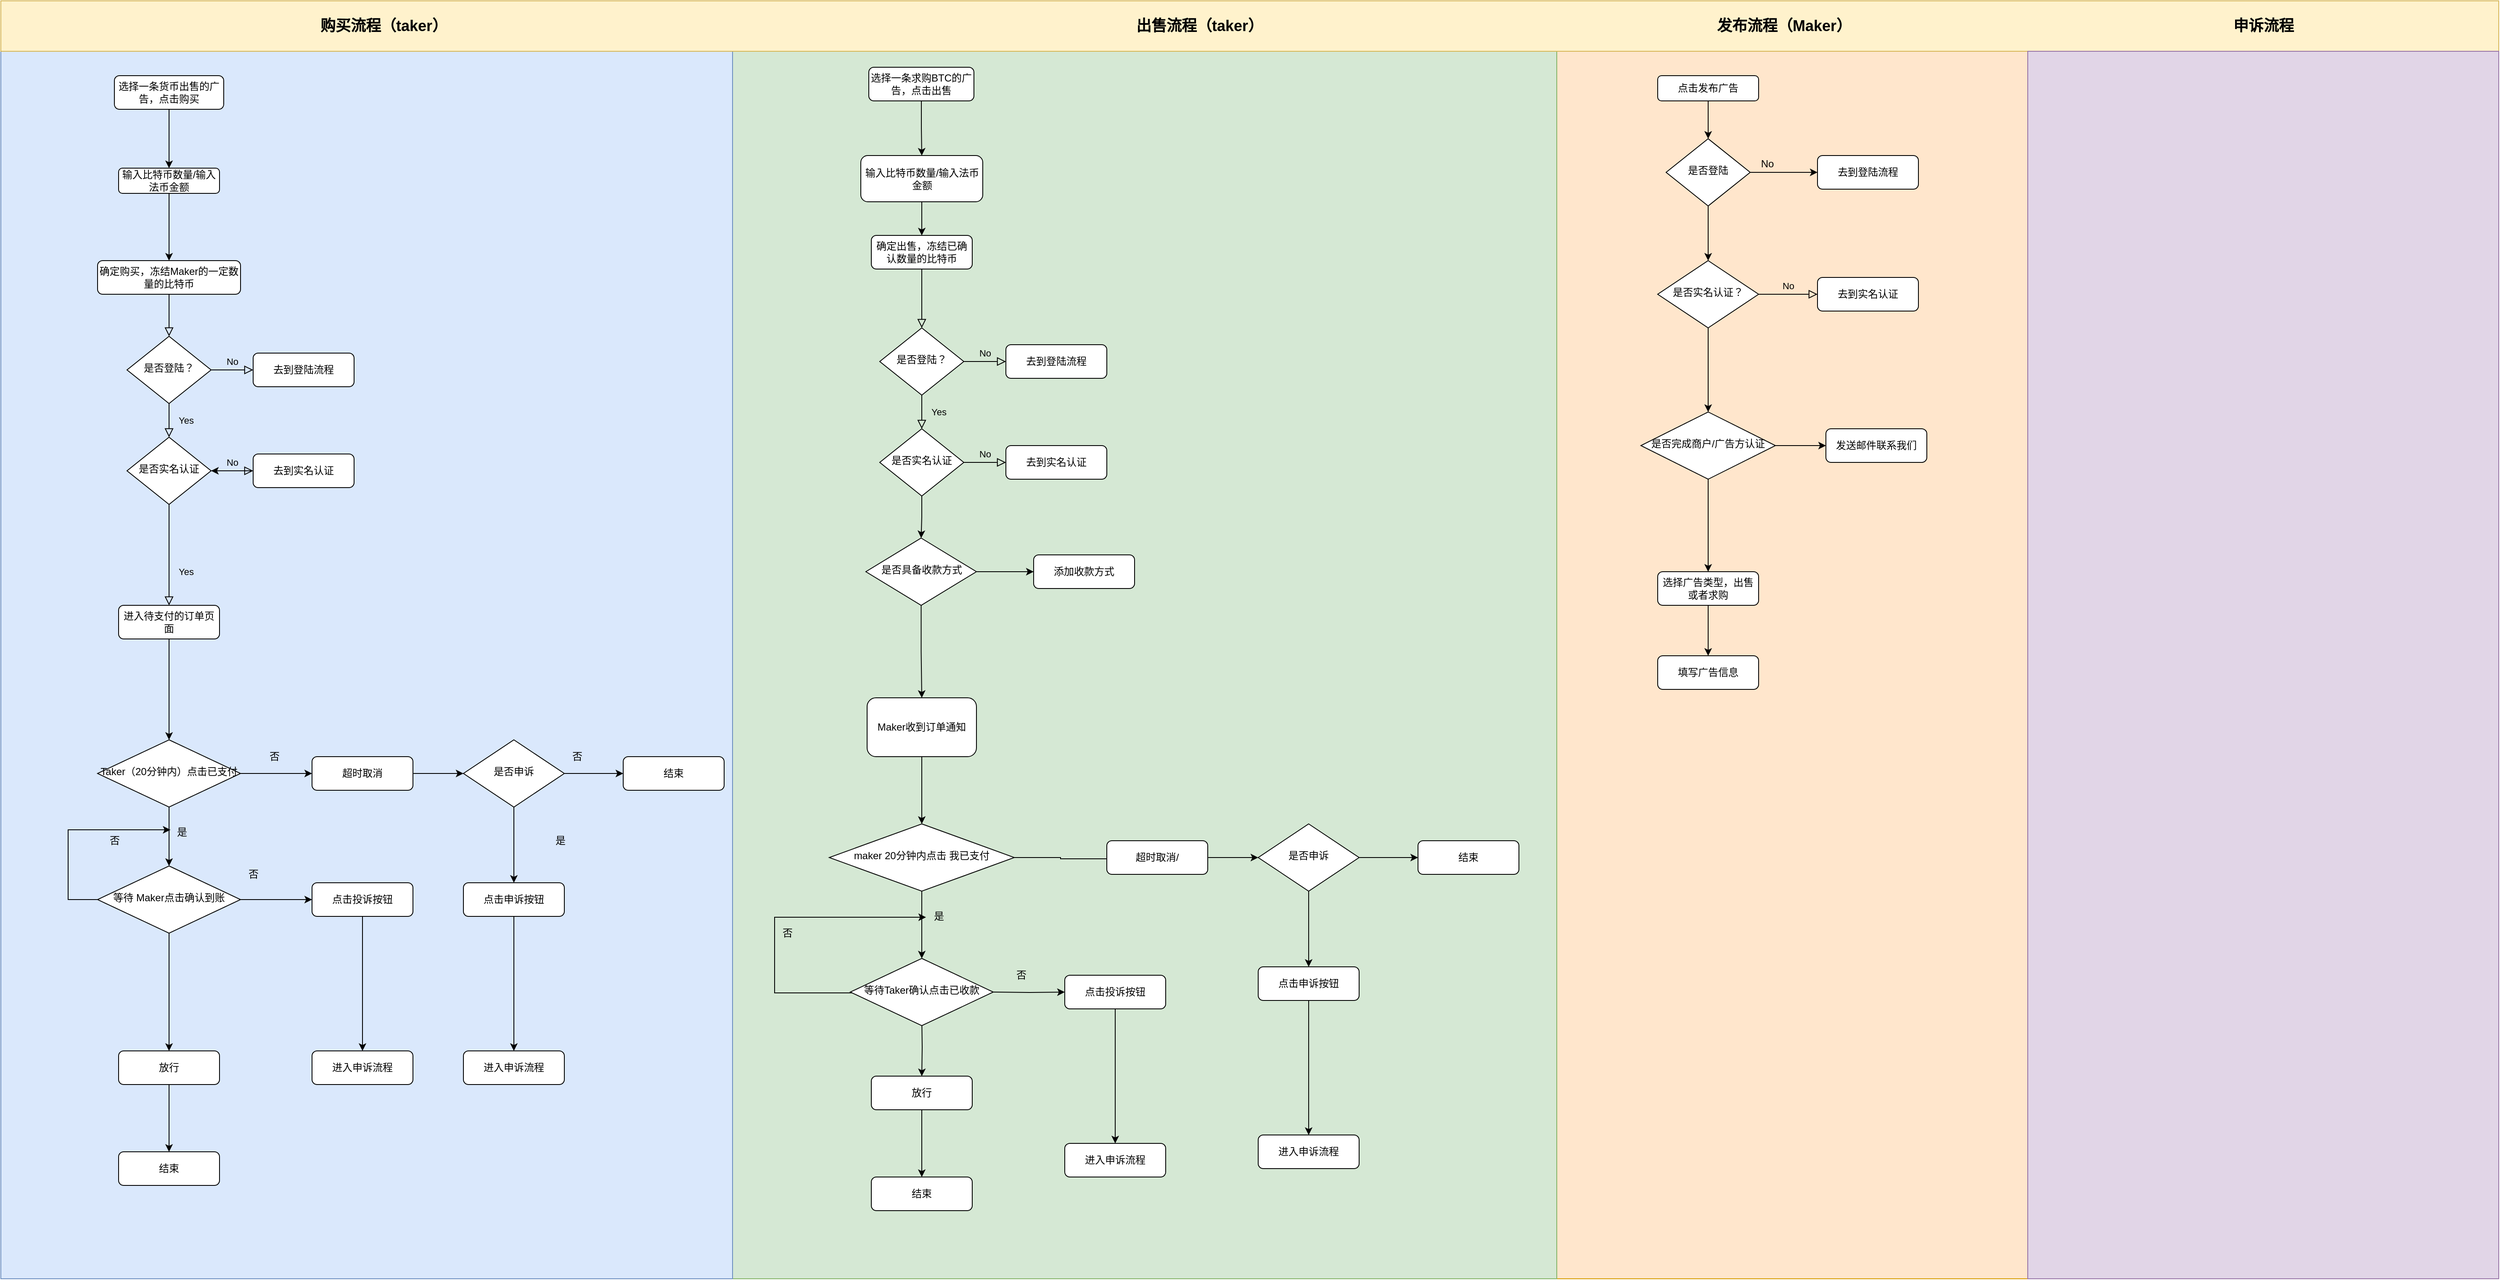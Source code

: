 <mxfile version="12.4.8" type="github">
  <diagram id="C5RBs43oDa-KdzZeNtuy" name="Page-1">
    <mxGraphModel dx="3372" dy="3164" grid="1" gridSize="10" guides="1" tooltips="1" connect="1" arrows="1" fold="1" page="1" pageScale="1" pageWidth="827" pageHeight="1169" math="0" shadow="0">
      <root>
        <mxCell id="WIyWlLk6GJQsqaUBKTNV-0"/>
        <mxCell id="WIyWlLk6GJQsqaUBKTNV-1" parent="WIyWlLk6GJQsqaUBKTNV-0"/>
        <mxCell id="iv_NrNUD1aENC1ghdY2B-145" value="" style="rounded=0;whiteSpace=wrap;html=1;fillColor=#ffe6cc;fontSize=18;strokeColor=#d79b00;" vertex="1" parent="WIyWlLk6GJQsqaUBKTNV-1">
          <mxGeometry x="1870" y="-169" width="560" height="1460" as="geometry"/>
        </mxCell>
        <mxCell id="iv_NrNUD1aENC1ghdY2B-144" value="" style="rounded=0;whiteSpace=wrap;html=1;fillColor=#d5e8d4;fontSize=18;strokeColor=#82b366;" vertex="1" parent="WIyWlLk6GJQsqaUBKTNV-1">
          <mxGeometry x="890" y="-169" width="980" height="1460" as="geometry"/>
        </mxCell>
        <mxCell id="iv_NrNUD1aENC1ghdY2B-143" value="" style="rounded=0;whiteSpace=wrap;html=1;fillColor=#dae8fc;fontSize=18;strokeColor=#6c8ebf;" vertex="1" parent="WIyWlLk6GJQsqaUBKTNV-1">
          <mxGeometry x="20" y="-169" width="870" height="1460" as="geometry"/>
        </mxCell>
        <mxCell id="iv_NrNUD1aENC1ghdY2B-141" value="" style="rounded=0;whiteSpace=wrap;html=1;fillColor=#fff2cc;strokeColor=#d6b656;" vertex="1" parent="WIyWlLk6GJQsqaUBKTNV-1">
          <mxGeometry x="20" y="-229" width="2970" height="60" as="geometry"/>
        </mxCell>
        <mxCell id="WIyWlLk6GJQsqaUBKTNV-2" value="" style="rounded=0;html=1;jettySize=auto;orthogonalLoop=1;fontSize=11;endArrow=block;endFill=0;endSize=8;strokeWidth=1;shadow=0;labelBackgroundColor=none;edgeStyle=orthogonalEdgeStyle;" parent="WIyWlLk6GJQsqaUBKTNV-1" source="WIyWlLk6GJQsqaUBKTNV-3" target="WIyWlLk6GJQsqaUBKTNV-6" edge="1">
          <mxGeometry relative="1" as="geometry"/>
        </mxCell>
        <mxCell id="WIyWlLk6GJQsqaUBKTNV-3" value="确定购买，冻结Maker的一定数量的比特币" style="rounded=1;whiteSpace=wrap;html=1;fontSize=12;glass=0;strokeWidth=1;shadow=0;" parent="WIyWlLk6GJQsqaUBKTNV-1" vertex="1">
          <mxGeometry x="135" y="80" width="170" height="40" as="geometry"/>
        </mxCell>
        <mxCell id="WIyWlLk6GJQsqaUBKTNV-4" value="Yes" style="rounded=0;html=1;jettySize=auto;orthogonalLoop=1;fontSize=11;endArrow=block;endFill=0;endSize=8;strokeWidth=1;shadow=0;labelBackgroundColor=none;edgeStyle=orthogonalEdgeStyle;" parent="WIyWlLk6GJQsqaUBKTNV-1" source="WIyWlLk6GJQsqaUBKTNV-6" target="WIyWlLk6GJQsqaUBKTNV-10" edge="1">
          <mxGeometry y="20" relative="1" as="geometry">
            <mxPoint as="offset"/>
          </mxGeometry>
        </mxCell>
        <mxCell id="WIyWlLk6GJQsqaUBKTNV-5" value="No" style="edgeStyle=orthogonalEdgeStyle;rounded=0;html=1;jettySize=auto;orthogonalLoop=1;fontSize=11;endArrow=block;endFill=0;endSize=8;strokeWidth=1;shadow=0;labelBackgroundColor=none;" parent="WIyWlLk6GJQsqaUBKTNV-1" source="WIyWlLk6GJQsqaUBKTNV-6" target="WIyWlLk6GJQsqaUBKTNV-7" edge="1">
          <mxGeometry y="10" relative="1" as="geometry">
            <mxPoint as="offset"/>
          </mxGeometry>
        </mxCell>
        <mxCell id="WIyWlLk6GJQsqaUBKTNV-6" value="是否登陆？" style="rhombus;whiteSpace=wrap;html=1;shadow=0;fontFamily=Helvetica;fontSize=12;align=center;strokeWidth=1;spacing=6;spacingTop=-4;" parent="WIyWlLk6GJQsqaUBKTNV-1" vertex="1">
          <mxGeometry x="170" y="170" width="100" height="80" as="geometry"/>
        </mxCell>
        <mxCell id="WIyWlLk6GJQsqaUBKTNV-7" value="去到登陆流程" style="rounded=1;whiteSpace=wrap;html=1;fontSize=12;glass=0;strokeWidth=1;shadow=0;" parent="WIyWlLk6GJQsqaUBKTNV-1" vertex="1">
          <mxGeometry x="320" y="190" width="120" height="40" as="geometry"/>
        </mxCell>
        <mxCell id="WIyWlLk6GJQsqaUBKTNV-8" value="Yes" style="rounded=0;html=1;jettySize=auto;orthogonalLoop=1;fontSize=11;endArrow=block;endFill=0;endSize=8;strokeWidth=1;shadow=0;labelBackgroundColor=none;edgeStyle=orthogonalEdgeStyle;" parent="WIyWlLk6GJQsqaUBKTNV-1" source="WIyWlLk6GJQsqaUBKTNV-10" target="WIyWlLk6GJQsqaUBKTNV-11" edge="1">
          <mxGeometry x="0.333" y="20" relative="1" as="geometry">
            <mxPoint as="offset"/>
          </mxGeometry>
        </mxCell>
        <mxCell id="WIyWlLk6GJQsqaUBKTNV-9" value="No" style="edgeStyle=orthogonalEdgeStyle;rounded=0;html=1;jettySize=auto;orthogonalLoop=1;fontSize=11;endArrow=block;endFill=0;endSize=8;strokeWidth=1;shadow=0;labelBackgroundColor=none;" parent="WIyWlLk6GJQsqaUBKTNV-1" source="WIyWlLk6GJQsqaUBKTNV-10" target="WIyWlLk6GJQsqaUBKTNV-12" edge="1">
          <mxGeometry y="10" relative="1" as="geometry">
            <mxPoint as="offset"/>
          </mxGeometry>
        </mxCell>
        <mxCell id="WIyWlLk6GJQsqaUBKTNV-10" value="是否实名认证" style="rhombus;whiteSpace=wrap;html=1;shadow=0;fontFamily=Helvetica;fontSize=12;align=center;strokeWidth=1;spacing=6;spacingTop=-4;" parent="WIyWlLk6GJQsqaUBKTNV-1" vertex="1">
          <mxGeometry x="170" y="290" width="100" height="80" as="geometry"/>
        </mxCell>
        <mxCell id="iv_NrNUD1aENC1ghdY2B-26" style="edgeStyle=orthogonalEdgeStyle;rounded=0;orthogonalLoop=1;jettySize=auto;html=1;entryX=0.5;entryY=0;entryDx=0;entryDy=0;" edge="1" parent="WIyWlLk6GJQsqaUBKTNV-1" source="WIyWlLk6GJQsqaUBKTNV-11">
          <mxGeometry relative="1" as="geometry">
            <mxPoint x="220" y="650" as="targetPoint"/>
          </mxGeometry>
        </mxCell>
        <mxCell id="WIyWlLk6GJQsqaUBKTNV-11" value="进入待支付的订单页面" style="rounded=1;whiteSpace=wrap;html=1;fontSize=12;glass=0;strokeWidth=1;shadow=0;" parent="WIyWlLk6GJQsqaUBKTNV-1" vertex="1">
          <mxGeometry x="160" y="490" width="120" height="40" as="geometry"/>
        </mxCell>
        <mxCell id="iv_NrNUD1aENC1ghdY2B-73" style="edgeStyle=orthogonalEdgeStyle;rounded=0;orthogonalLoop=1;jettySize=auto;html=1;entryX=0;entryY=0.5;entryDx=0;entryDy=0;" edge="1" parent="WIyWlLk6GJQsqaUBKTNV-1" source="iv_NrNUD1aENC1ghdY2B-5" target="iv_NrNUD1aENC1ghdY2B-72">
          <mxGeometry relative="1" as="geometry"/>
        </mxCell>
        <mxCell id="iv_NrNUD1aENC1ghdY2B-5" value="超时取消" style="rounded=1;whiteSpace=wrap;html=1;fontSize=12;glass=0;strokeWidth=1;shadow=0;" vertex="1" parent="WIyWlLk6GJQsqaUBKTNV-1">
          <mxGeometry x="390" y="670" width="120" height="40" as="geometry"/>
        </mxCell>
        <mxCell id="iv_NrNUD1aENC1ghdY2B-130" value="" style="edgeStyle=orthogonalEdgeStyle;rounded=0;orthogonalLoop=1;jettySize=auto;html=1;" edge="1" parent="WIyWlLk6GJQsqaUBKTNV-1" source="iv_NrNUD1aENC1ghdY2B-3" target="iv_NrNUD1aENC1ghdY2B-129">
          <mxGeometry relative="1" as="geometry"/>
        </mxCell>
        <mxCell id="iv_NrNUD1aENC1ghdY2B-3" value="放行" style="rounded=1;whiteSpace=wrap;html=1;fontSize=12;glass=0;strokeWidth=1;shadow=0;" vertex="1" parent="WIyWlLk6GJQsqaUBKTNV-1">
          <mxGeometry x="160" y="1020" width="120" height="40" as="geometry"/>
        </mxCell>
        <mxCell id="iv_NrNUD1aENC1ghdY2B-129" value="结束" style="rounded=1;whiteSpace=wrap;html=1;fontSize=12;glass=0;strokeWidth=1;shadow=0;" vertex="1" parent="WIyWlLk6GJQsqaUBKTNV-1">
          <mxGeometry x="160" y="1140" width="120" height="40" as="geometry"/>
        </mxCell>
        <mxCell id="tTW6PPf9MBTuOPdPAQhm-4" value="" style="edgeStyle=orthogonalEdgeStyle;rounded=0;orthogonalLoop=1;jettySize=auto;html=1;" parent="WIyWlLk6GJQsqaUBKTNV-1" source="WIyWlLk6GJQsqaUBKTNV-12" target="WIyWlLk6GJQsqaUBKTNV-10" edge="1">
          <mxGeometry relative="1" as="geometry"/>
        </mxCell>
        <mxCell id="WIyWlLk6GJQsqaUBKTNV-12" value="去到实名认证" style="rounded=1;whiteSpace=wrap;html=1;fontSize=12;glass=0;strokeWidth=1;shadow=0;" parent="WIyWlLk6GJQsqaUBKTNV-1" vertex="1">
          <mxGeometry x="320" y="310" width="120" height="40" as="geometry"/>
        </mxCell>
        <mxCell id="tTW6PPf9MBTuOPdPAQhm-1" style="edgeStyle=orthogonalEdgeStyle;rounded=0;orthogonalLoop=1;jettySize=auto;html=1;" parent="WIyWlLk6GJQsqaUBKTNV-1" source="tTW6PPf9MBTuOPdPAQhm-0" target="WIyWlLk6GJQsqaUBKTNV-3" edge="1">
          <mxGeometry relative="1" as="geometry"/>
        </mxCell>
        <mxCell id="tTW6PPf9MBTuOPdPAQhm-0" value="输入比特币数量/输入法币金额" style="rounded=1;whiteSpace=wrap;html=1;fontSize=12;glass=0;strokeWidth=1;shadow=0;" parent="WIyWlLk6GJQsqaUBKTNV-1" vertex="1">
          <mxGeometry x="160" y="-30" width="120" height="30" as="geometry"/>
        </mxCell>
        <mxCell id="tTW6PPf9MBTuOPdPAQhm-3" style="edgeStyle=orthogonalEdgeStyle;rounded=0;orthogonalLoop=1;jettySize=auto;html=1;entryX=0.5;entryY=0;entryDx=0;entryDy=0;" parent="WIyWlLk6GJQsqaUBKTNV-1" source="tTW6PPf9MBTuOPdPAQhm-2" target="tTW6PPf9MBTuOPdPAQhm-0" edge="1">
          <mxGeometry relative="1" as="geometry"/>
        </mxCell>
        <mxCell id="tTW6PPf9MBTuOPdPAQhm-2" value="选择一条货币出售的广告，点击购买" style="rounded=1;whiteSpace=wrap;html=1;fontSize=12;glass=0;strokeWidth=1;shadow=0;" parent="WIyWlLk6GJQsqaUBKTNV-1" vertex="1">
          <mxGeometry x="155" y="-140" width="130" height="40" as="geometry"/>
        </mxCell>
        <mxCell id="tTW6PPf9MBTuOPdPAQhm-8" value="No" style="edgeStyle=orthogonalEdgeStyle;rounded=0;html=1;jettySize=auto;orthogonalLoop=1;fontSize=11;endArrow=block;endFill=0;endSize=8;strokeWidth=1;shadow=0;labelBackgroundColor=none;" parent="WIyWlLk6GJQsqaUBKTNV-1" source="tTW6PPf9MBTuOPdPAQhm-9" target="tTW6PPf9MBTuOPdPAQhm-10" edge="1">
          <mxGeometry y="10" relative="1" as="geometry">
            <mxPoint as="offset"/>
          </mxGeometry>
        </mxCell>
        <mxCell id="iv_NrNUD1aENC1ghdY2B-133" style="edgeStyle=orthogonalEdgeStyle;rounded=0;orthogonalLoop=1;jettySize=auto;html=1;" edge="1" parent="WIyWlLk6GJQsqaUBKTNV-1" source="tTW6PPf9MBTuOPdPAQhm-9" target="iv_NrNUD1aENC1ghdY2B-132">
          <mxGeometry relative="1" as="geometry"/>
        </mxCell>
        <mxCell id="tTW6PPf9MBTuOPdPAQhm-9" value="是否实名认证？" style="rhombus;whiteSpace=wrap;html=1;shadow=0;fontFamily=Helvetica;fontSize=12;align=center;strokeWidth=1;spacing=6;spacingTop=-4;" parent="WIyWlLk6GJQsqaUBKTNV-1" vertex="1">
          <mxGeometry x="1990" y="80" width="120" height="80" as="geometry"/>
        </mxCell>
        <mxCell id="tTW6PPf9MBTuOPdPAQhm-10" value="去到实名认证" style="rounded=1;whiteSpace=wrap;html=1;fontSize=12;glass=0;strokeWidth=1;shadow=0;" parent="WIyWlLk6GJQsqaUBKTNV-1" vertex="1">
          <mxGeometry x="2180" y="100" width="120" height="40" as="geometry"/>
        </mxCell>
        <mxCell id="tTW6PPf9MBTuOPdPAQhm-26" style="edgeStyle=orthogonalEdgeStyle;rounded=0;orthogonalLoop=1;jettySize=auto;html=1;entryX=0.5;entryY=0;entryDx=0;entryDy=0;" parent="WIyWlLk6GJQsqaUBKTNV-1" source="tTW6PPf9MBTuOPdPAQhm-20" target="tTW6PPf9MBTuOPdPAQhm-23" edge="1">
          <mxGeometry relative="1" as="geometry"/>
        </mxCell>
        <mxCell id="tTW6PPf9MBTuOPdPAQhm-20" value="点击发布广告" style="rounded=1;whiteSpace=wrap;html=1;fontSize=12;glass=0;strokeWidth=1;shadow=0;" parent="WIyWlLk6GJQsqaUBKTNV-1" vertex="1">
          <mxGeometry x="1990" y="-140" width="120" height="30" as="geometry"/>
        </mxCell>
        <mxCell id="tTW6PPf9MBTuOPdPAQhm-21" value="购买流程（taker）" style="text;html=1;align=center;verticalAlign=middle;resizable=0;points=[];autosize=1;fillColor=none;fontStyle=1;fontSize=18;" parent="WIyWlLk6GJQsqaUBKTNV-1" vertex="1">
          <mxGeometry x="390" y="-214" width="170" height="30" as="geometry"/>
        </mxCell>
        <mxCell id="tTW6PPf9MBTuOPdPAQhm-22" value="发布流程（Maker）" style="text;html=1;align=center;verticalAlign=middle;resizable=0;points=[];autosize=1;fillColor=none;fontStyle=1;fontSize=18;" parent="WIyWlLk6GJQsqaUBKTNV-1" vertex="1">
          <mxGeometry x="2050" y="-214" width="180" height="30" as="geometry"/>
        </mxCell>
        <mxCell id="tTW6PPf9MBTuOPdPAQhm-29" style="edgeStyle=orthogonalEdgeStyle;rounded=0;orthogonalLoop=1;jettySize=auto;html=1;entryX=0;entryY=0.5;entryDx=0;entryDy=0;" parent="WIyWlLk6GJQsqaUBKTNV-1" source="tTW6PPf9MBTuOPdPAQhm-23" target="tTW6PPf9MBTuOPdPAQhm-28" edge="1">
          <mxGeometry relative="1" as="geometry"/>
        </mxCell>
        <mxCell id="tTW6PPf9MBTuOPdPAQhm-30" style="edgeStyle=orthogonalEdgeStyle;rounded=0;orthogonalLoop=1;jettySize=auto;html=1;entryX=0.5;entryY=0;entryDx=0;entryDy=0;" parent="WIyWlLk6GJQsqaUBKTNV-1" source="tTW6PPf9MBTuOPdPAQhm-23" target="tTW6PPf9MBTuOPdPAQhm-9" edge="1">
          <mxGeometry relative="1" as="geometry"/>
        </mxCell>
        <mxCell id="tTW6PPf9MBTuOPdPAQhm-23" value="是否登陆" style="rhombus;whiteSpace=wrap;html=1;shadow=0;fontFamily=Helvetica;fontSize=12;align=center;strokeWidth=1;spacing=6;spacingTop=-4;" parent="WIyWlLk6GJQsqaUBKTNV-1" vertex="1">
          <mxGeometry x="2000" y="-65" width="100" height="80" as="geometry"/>
        </mxCell>
        <mxCell id="tTW6PPf9MBTuOPdPAQhm-28" value="去到登陆流程" style="rounded=1;whiteSpace=wrap;html=1;fontSize=12;glass=0;strokeWidth=1;shadow=0;" parent="WIyWlLk6GJQsqaUBKTNV-1" vertex="1">
          <mxGeometry x="2180" y="-45" width="120" height="40" as="geometry"/>
        </mxCell>
        <mxCell id="iv_NrNUD1aENC1ghdY2B-142" style="edgeStyle=orthogonalEdgeStyle;rounded=0;orthogonalLoop=1;jettySize=auto;html=1;entryX=0.5;entryY=0;entryDx=0;entryDy=0;fontSize=18;" edge="1" parent="WIyWlLk6GJQsqaUBKTNV-1" source="tTW6PPf9MBTuOPdPAQhm-31" target="y3x-AOfqnQaMXLl6Yxz7-0">
          <mxGeometry relative="1" as="geometry"/>
        </mxCell>
        <mxCell id="tTW6PPf9MBTuOPdPAQhm-31" value="选择广告类型，出售或者求购" style="rounded=1;whiteSpace=wrap;html=1;fontSize=12;glass=0;strokeWidth=1;shadow=0;" parent="WIyWlLk6GJQsqaUBKTNV-1" vertex="1">
          <mxGeometry x="1990" y="450" width="120" height="40" as="geometry"/>
        </mxCell>
        <mxCell id="tTW6PPf9MBTuOPdPAQhm-33" value="No" style="text;html=1;align=center;verticalAlign=middle;resizable=0;points=[];autosize=1;" parent="WIyWlLk6GJQsqaUBKTNV-1" vertex="1">
          <mxGeometry x="2105" y="-45" width="30" height="20" as="geometry"/>
        </mxCell>
        <mxCell id="y3x-AOfqnQaMXLl6Yxz7-0" value="填写广告信息" style="rounded=1;whiteSpace=wrap;html=1;fontSize=12;glass=0;strokeWidth=1;shadow=0;" parent="WIyWlLk6GJQsqaUBKTNV-1" vertex="1">
          <mxGeometry x="1990" y="550" width="120" height="40" as="geometry"/>
        </mxCell>
        <mxCell id="iv_NrNUD1aENC1ghdY2B-30" style="edgeStyle=orthogonalEdgeStyle;rounded=0;orthogonalLoop=1;jettySize=auto;html=1;" edge="1" parent="WIyWlLk6GJQsqaUBKTNV-1" source="iv_NrNUD1aENC1ghdY2B-23" target="iv_NrNUD1aENC1ghdY2B-27">
          <mxGeometry relative="1" as="geometry"/>
        </mxCell>
        <mxCell id="iv_NrNUD1aENC1ghdY2B-33" style="edgeStyle=orthogonalEdgeStyle;rounded=0;orthogonalLoop=1;jettySize=auto;html=1;" edge="1" parent="WIyWlLk6GJQsqaUBKTNV-1" source="iv_NrNUD1aENC1ghdY2B-23" target="iv_NrNUD1aENC1ghdY2B-5">
          <mxGeometry relative="1" as="geometry"/>
        </mxCell>
        <mxCell id="iv_NrNUD1aENC1ghdY2B-23" value="&lt;span style=&quot;text-align: left ; white-space: nowrap&quot;&gt;Taker（20分钟内）点击已支付&lt;/span&gt;" style="rhombus;whiteSpace=wrap;html=1;shadow=0;fontFamily=Helvetica;fontSize=12;align=center;strokeWidth=1;spacing=6;spacingTop=-4;" vertex="1" parent="WIyWlLk6GJQsqaUBKTNV-1">
          <mxGeometry x="135" y="650" width="170" height="80" as="geometry"/>
        </mxCell>
        <mxCell id="iv_NrNUD1aENC1ghdY2B-32" style="edgeStyle=orthogonalEdgeStyle;rounded=0;orthogonalLoop=1;jettySize=auto;html=1;entryX=0.5;entryY=0;entryDx=0;entryDy=0;" edge="1" parent="WIyWlLk6GJQsqaUBKTNV-1" source="iv_NrNUD1aENC1ghdY2B-27" target="iv_NrNUD1aENC1ghdY2B-3">
          <mxGeometry relative="1" as="geometry"/>
        </mxCell>
        <mxCell id="iv_NrNUD1aENC1ghdY2B-47" style="edgeStyle=orthogonalEdgeStyle;rounded=0;orthogonalLoop=1;jettySize=auto;html=1;" edge="1" parent="WIyWlLk6GJQsqaUBKTNV-1" source="iv_NrNUD1aENC1ghdY2B-27" target="iv_NrNUD1aENC1ghdY2B-46">
          <mxGeometry relative="1" as="geometry"/>
        </mxCell>
        <mxCell id="iv_NrNUD1aENC1ghdY2B-113" style="edgeStyle=orthogonalEdgeStyle;rounded=0;orthogonalLoop=1;jettySize=auto;html=1;entryX=0.056;entryY=0.35;entryDx=0;entryDy=0;entryPerimeter=0;" edge="1" parent="WIyWlLk6GJQsqaUBKTNV-1" source="iv_NrNUD1aENC1ghdY2B-27" target="iv_NrNUD1aENC1ghdY2B-36">
          <mxGeometry relative="1" as="geometry">
            <mxPoint x="30" y="740" as="targetPoint"/>
            <Array as="points">
              <mxPoint x="100" y="840"/>
              <mxPoint x="100" y="757"/>
            </Array>
          </mxGeometry>
        </mxCell>
        <mxCell id="iv_NrNUD1aENC1ghdY2B-27" value="&lt;span style=&quot;text-align: left ; white-space: nowrap&quot;&gt;等待 Maker点击确认到账&lt;/span&gt;" style="rhombus;whiteSpace=wrap;html=1;shadow=0;fontFamily=Helvetica;fontSize=12;align=center;strokeWidth=1;spacing=6;spacingTop=-4;" vertex="1" parent="WIyWlLk6GJQsqaUBKTNV-1">
          <mxGeometry x="135" y="800" width="170" height="80" as="geometry"/>
        </mxCell>
        <mxCell id="iv_NrNUD1aENC1ghdY2B-34" value="否" style="text;html=1;align=center;verticalAlign=middle;resizable=0;points=[];autosize=1;" vertex="1" parent="WIyWlLk6GJQsqaUBKTNV-1">
          <mxGeometry x="140" y="760" width="30" height="20" as="geometry"/>
        </mxCell>
        <mxCell id="iv_NrNUD1aENC1ghdY2B-36" value="是" style="text;html=1;align=center;verticalAlign=middle;resizable=0;points=[];autosize=1;" vertex="1" parent="WIyWlLk6GJQsqaUBKTNV-1">
          <mxGeometry x="220" y="750" width="30" height="20" as="geometry"/>
        </mxCell>
        <mxCell id="iv_NrNUD1aENC1ghdY2B-81" value="" style="edgeStyle=orthogonalEdgeStyle;rounded=0;orthogonalLoop=1;jettySize=auto;html=1;" edge="1" parent="WIyWlLk6GJQsqaUBKTNV-1" source="iv_NrNUD1aENC1ghdY2B-46" target="iv_NrNUD1aENC1ghdY2B-80">
          <mxGeometry relative="1" as="geometry"/>
        </mxCell>
        <mxCell id="iv_NrNUD1aENC1ghdY2B-46" value="点击投诉按钮" style="rounded=1;whiteSpace=wrap;html=1;fontSize=12;glass=0;strokeWidth=1;shadow=0;" vertex="1" parent="WIyWlLk6GJQsqaUBKTNV-1">
          <mxGeometry x="390" y="820" width="120" height="40" as="geometry"/>
        </mxCell>
        <mxCell id="iv_NrNUD1aENC1ghdY2B-80" value="进入申诉流程" style="rounded=1;whiteSpace=wrap;html=1;fontSize=12;glass=0;strokeWidth=1;shadow=0;" vertex="1" parent="WIyWlLk6GJQsqaUBKTNV-1">
          <mxGeometry x="390" y="1020" width="120" height="40" as="geometry"/>
        </mxCell>
        <mxCell id="iv_NrNUD1aENC1ghdY2B-48" value="否" style="text;html=1;align=center;verticalAlign=middle;resizable=0;points=[];autosize=1;" vertex="1" parent="WIyWlLk6GJQsqaUBKTNV-1">
          <mxGeometry x="330" y="660" width="30" height="20" as="geometry"/>
        </mxCell>
        <mxCell id="iv_NrNUD1aENC1ghdY2B-49" value="否" style="text;html=1;align=center;verticalAlign=middle;resizable=0;points=[];autosize=1;" vertex="1" parent="WIyWlLk6GJQsqaUBKTNV-1">
          <mxGeometry x="305" y="800" width="30" height="20" as="geometry"/>
        </mxCell>
        <mxCell id="iv_NrNUD1aENC1ghdY2B-51" value="" style="rounded=0;html=1;jettySize=auto;orthogonalLoop=1;fontSize=11;endArrow=block;endFill=0;endSize=8;strokeWidth=1;shadow=0;labelBackgroundColor=none;edgeStyle=orthogonalEdgeStyle;" edge="1" parent="WIyWlLk6GJQsqaUBKTNV-1" source="iv_NrNUD1aENC1ghdY2B-52" target="iv_NrNUD1aENC1ghdY2B-55">
          <mxGeometry relative="1" as="geometry"/>
        </mxCell>
        <mxCell id="iv_NrNUD1aENC1ghdY2B-52" value="确定出售，冻结已确认数量的比特币" style="rounded=1;whiteSpace=wrap;html=1;fontSize=12;glass=0;strokeWidth=1;shadow=0;" vertex="1" parent="WIyWlLk6GJQsqaUBKTNV-1">
          <mxGeometry x="1055" y="50" width="120" height="40" as="geometry"/>
        </mxCell>
        <mxCell id="iv_NrNUD1aENC1ghdY2B-53" value="Yes" style="rounded=0;html=1;jettySize=auto;orthogonalLoop=1;fontSize=11;endArrow=block;endFill=0;endSize=8;strokeWidth=1;shadow=0;labelBackgroundColor=none;edgeStyle=orthogonalEdgeStyle;" edge="1" parent="WIyWlLk6GJQsqaUBKTNV-1" source="iv_NrNUD1aENC1ghdY2B-55" target="iv_NrNUD1aENC1ghdY2B-59">
          <mxGeometry y="20" relative="1" as="geometry">
            <mxPoint as="offset"/>
          </mxGeometry>
        </mxCell>
        <mxCell id="iv_NrNUD1aENC1ghdY2B-54" value="No" style="edgeStyle=orthogonalEdgeStyle;rounded=0;html=1;jettySize=auto;orthogonalLoop=1;fontSize=11;endArrow=block;endFill=0;endSize=8;strokeWidth=1;shadow=0;labelBackgroundColor=none;" edge="1" parent="WIyWlLk6GJQsqaUBKTNV-1" source="iv_NrNUD1aENC1ghdY2B-55" target="iv_NrNUD1aENC1ghdY2B-56">
          <mxGeometry y="10" relative="1" as="geometry">
            <mxPoint as="offset"/>
          </mxGeometry>
        </mxCell>
        <mxCell id="iv_NrNUD1aENC1ghdY2B-55" value="是否登陆？" style="rhombus;whiteSpace=wrap;html=1;shadow=0;fontFamily=Helvetica;fontSize=12;align=center;strokeWidth=1;spacing=6;spacingTop=-4;" vertex="1" parent="WIyWlLk6GJQsqaUBKTNV-1">
          <mxGeometry x="1065" y="160" width="100" height="80" as="geometry"/>
        </mxCell>
        <mxCell id="iv_NrNUD1aENC1ghdY2B-56" value="去到登陆流程" style="rounded=1;whiteSpace=wrap;html=1;fontSize=12;glass=0;strokeWidth=1;shadow=0;" vertex="1" parent="WIyWlLk6GJQsqaUBKTNV-1">
          <mxGeometry x="1215" y="180" width="120" height="40" as="geometry"/>
        </mxCell>
        <mxCell id="iv_NrNUD1aENC1ghdY2B-57" value="No" style="edgeStyle=orthogonalEdgeStyle;rounded=0;html=1;jettySize=auto;orthogonalLoop=1;fontSize=11;endArrow=block;endFill=0;endSize=8;strokeWidth=1;shadow=0;labelBackgroundColor=none;" edge="1" parent="WIyWlLk6GJQsqaUBKTNV-1" source="iv_NrNUD1aENC1ghdY2B-59" target="iv_NrNUD1aENC1ghdY2B-61">
          <mxGeometry y="10" relative="1" as="geometry">
            <mxPoint as="offset"/>
          </mxGeometry>
        </mxCell>
        <mxCell id="iv_NrNUD1aENC1ghdY2B-58" style="edgeStyle=orthogonalEdgeStyle;rounded=0;orthogonalLoop=1;jettySize=auto;html=1;entryX=0.5;entryY=0;entryDx=0;entryDy=0;" edge="1" parent="WIyWlLk6GJQsqaUBKTNV-1" source="iv_NrNUD1aENC1ghdY2B-59" target="iv_NrNUD1aENC1ghdY2B-69">
          <mxGeometry relative="1" as="geometry"/>
        </mxCell>
        <mxCell id="iv_NrNUD1aENC1ghdY2B-59" value="是否实名认证" style="rhombus;whiteSpace=wrap;html=1;shadow=0;fontFamily=Helvetica;fontSize=12;align=center;strokeWidth=1;spacing=6;spacingTop=-4;" vertex="1" parent="WIyWlLk6GJQsqaUBKTNV-1">
          <mxGeometry x="1065" y="280" width="100" height="80" as="geometry"/>
        </mxCell>
        <mxCell id="iv_NrNUD1aENC1ghdY2B-94" style="edgeStyle=orthogonalEdgeStyle;rounded=0;orthogonalLoop=1;jettySize=auto;html=1;entryX=0.5;entryY=0;entryDx=0;entryDy=0;" edge="1" parent="WIyWlLk6GJQsqaUBKTNV-1" source="iv_NrNUD1aENC1ghdY2B-60" target="iv_NrNUD1aENC1ghdY2B-86">
          <mxGeometry relative="1" as="geometry"/>
        </mxCell>
        <mxCell id="iv_NrNUD1aENC1ghdY2B-60" value="Maker收到订单通知" style="rounded=1;whiteSpace=wrap;html=1;fontSize=12;glass=0;strokeWidth=1;shadow=0;" vertex="1" parent="WIyWlLk6GJQsqaUBKTNV-1">
          <mxGeometry x="1050" y="600" width="130" height="70" as="geometry"/>
        </mxCell>
        <mxCell id="iv_NrNUD1aENC1ghdY2B-61" value="去到实名认证" style="rounded=1;whiteSpace=wrap;html=1;fontSize=12;glass=0;strokeWidth=1;shadow=0;" vertex="1" parent="WIyWlLk6GJQsqaUBKTNV-1">
          <mxGeometry x="1215" y="300" width="120" height="40" as="geometry"/>
        </mxCell>
        <mxCell id="iv_NrNUD1aENC1ghdY2B-62" style="edgeStyle=orthogonalEdgeStyle;rounded=0;orthogonalLoop=1;jettySize=auto;html=1;" edge="1" parent="WIyWlLk6GJQsqaUBKTNV-1" source="iv_NrNUD1aENC1ghdY2B-63" target="iv_NrNUD1aENC1ghdY2B-52">
          <mxGeometry relative="1" as="geometry"/>
        </mxCell>
        <mxCell id="iv_NrNUD1aENC1ghdY2B-63" value="输入比特币数量/输入法币金额" style="rounded=1;whiteSpace=wrap;html=1;fontSize=12;glass=0;strokeWidth=1;shadow=0;" vertex="1" parent="WIyWlLk6GJQsqaUBKTNV-1">
          <mxGeometry x="1042.5" y="-45" width="145" height="55" as="geometry"/>
        </mxCell>
        <mxCell id="iv_NrNUD1aENC1ghdY2B-64" style="edgeStyle=orthogonalEdgeStyle;rounded=0;orthogonalLoop=1;jettySize=auto;html=1;entryX=0.5;entryY=0;entryDx=0;entryDy=0;" edge="1" parent="WIyWlLk6GJQsqaUBKTNV-1" source="iv_NrNUD1aENC1ghdY2B-65" target="iv_NrNUD1aENC1ghdY2B-63">
          <mxGeometry relative="1" as="geometry"/>
        </mxCell>
        <mxCell id="iv_NrNUD1aENC1ghdY2B-65" value="选择一条求购BTC的广告，点击出售" style="rounded=1;whiteSpace=wrap;html=1;fontSize=12;glass=0;strokeWidth=1;shadow=0;" vertex="1" parent="WIyWlLk6GJQsqaUBKTNV-1">
          <mxGeometry x="1052" y="-150" width="125" height="40" as="geometry"/>
        </mxCell>
        <mxCell id="iv_NrNUD1aENC1ghdY2B-66" value="出售流程（taker）" style="text;html=1;align=center;verticalAlign=middle;resizable=0;points=[];autosize=1;fillColor=none;fontStyle=1;fontSize=18;" vertex="1" parent="WIyWlLk6GJQsqaUBKTNV-1">
          <mxGeometry x="1360" y="-214" width="170" height="30" as="geometry"/>
        </mxCell>
        <mxCell id="iv_NrNUD1aENC1ghdY2B-67" style="edgeStyle=orthogonalEdgeStyle;rounded=0;orthogonalLoop=1;jettySize=auto;html=1;" edge="1" parent="WIyWlLk6GJQsqaUBKTNV-1" source="iv_NrNUD1aENC1ghdY2B-69" target="iv_NrNUD1aENC1ghdY2B-60">
          <mxGeometry relative="1" as="geometry"/>
        </mxCell>
        <mxCell id="iv_NrNUD1aENC1ghdY2B-68" style="edgeStyle=orthogonalEdgeStyle;rounded=0;orthogonalLoop=1;jettySize=auto;html=1;" edge="1" parent="WIyWlLk6GJQsqaUBKTNV-1" source="iv_NrNUD1aENC1ghdY2B-69" target="iv_NrNUD1aENC1ghdY2B-70">
          <mxGeometry relative="1" as="geometry"/>
        </mxCell>
        <mxCell id="iv_NrNUD1aENC1ghdY2B-69" value="是否具备收款方式" style="rhombus;whiteSpace=wrap;html=1;shadow=0;fontFamily=Helvetica;fontSize=12;align=center;strokeWidth=1;spacing=6;spacingTop=-4;" vertex="1" parent="WIyWlLk6GJQsqaUBKTNV-1">
          <mxGeometry x="1048.5" y="410" width="131.5" height="80" as="geometry"/>
        </mxCell>
        <mxCell id="iv_NrNUD1aENC1ghdY2B-70" value="添加收款方式" style="rounded=1;whiteSpace=wrap;html=1;fontSize=12;glass=0;strokeWidth=1;shadow=0;" vertex="1" parent="WIyWlLk6GJQsqaUBKTNV-1">
          <mxGeometry x="1248" y="430" width="120" height="40" as="geometry"/>
        </mxCell>
        <mxCell id="iv_NrNUD1aENC1ghdY2B-76" style="edgeStyle=orthogonalEdgeStyle;rounded=0;orthogonalLoop=1;jettySize=auto;html=1;entryX=0;entryY=0.5;entryDx=0;entryDy=0;" edge="1" parent="WIyWlLk6GJQsqaUBKTNV-1" source="iv_NrNUD1aENC1ghdY2B-72" target="iv_NrNUD1aENC1ghdY2B-75">
          <mxGeometry relative="1" as="geometry"/>
        </mxCell>
        <mxCell id="iv_NrNUD1aENC1ghdY2B-77" style="edgeStyle=orthogonalEdgeStyle;rounded=0;orthogonalLoop=1;jettySize=auto;html=1;" edge="1" parent="WIyWlLk6GJQsqaUBKTNV-1" source="iv_NrNUD1aENC1ghdY2B-72" target="iv_NrNUD1aENC1ghdY2B-74">
          <mxGeometry relative="1" as="geometry"/>
        </mxCell>
        <mxCell id="iv_NrNUD1aENC1ghdY2B-72" value="&lt;span style=&quot;text-align: left ; white-space: nowrap&quot;&gt;是否申诉&lt;/span&gt;" style="rhombus;whiteSpace=wrap;html=1;shadow=0;fontFamily=Helvetica;fontSize=12;align=center;strokeWidth=1;spacing=6;spacingTop=-4;" vertex="1" parent="WIyWlLk6GJQsqaUBKTNV-1">
          <mxGeometry x="570" y="650" width="120" height="80" as="geometry"/>
        </mxCell>
        <mxCell id="iv_NrNUD1aENC1ghdY2B-83" style="edgeStyle=orthogonalEdgeStyle;rounded=0;orthogonalLoop=1;jettySize=auto;html=1;" edge="1" parent="WIyWlLk6GJQsqaUBKTNV-1" source="iv_NrNUD1aENC1ghdY2B-74" target="iv_NrNUD1aENC1ghdY2B-82">
          <mxGeometry relative="1" as="geometry"/>
        </mxCell>
        <mxCell id="iv_NrNUD1aENC1ghdY2B-74" value="点击申诉按钮" style="rounded=1;whiteSpace=wrap;html=1;fontSize=12;glass=0;strokeWidth=1;shadow=0;" vertex="1" parent="WIyWlLk6GJQsqaUBKTNV-1">
          <mxGeometry x="570" y="820" width="120" height="40" as="geometry"/>
        </mxCell>
        <mxCell id="iv_NrNUD1aENC1ghdY2B-75" value="结束" style="rounded=1;whiteSpace=wrap;html=1;fontSize=12;glass=0;strokeWidth=1;shadow=0;" vertex="1" parent="WIyWlLk6GJQsqaUBKTNV-1">
          <mxGeometry x="760" y="670" width="120" height="40" as="geometry"/>
        </mxCell>
        <mxCell id="iv_NrNUD1aENC1ghdY2B-78" value="是" style="text;html=1;align=center;verticalAlign=middle;resizable=0;points=[];autosize=1;" vertex="1" parent="WIyWlLk6GJQsqaUBKTNV-1">
          <mxGeometry x="670" y="760" width="30" height="20" as="geometry"/>
        </mxCell>
        <mxCell id="iv_NrNUD1aENC1ghdY2B-79" value="否" style="text;html=1;align=center;verticalAlign=middle;resizable=0;points=[];autosize=1;" vertex="1" parent="WIyWlLk6GJQsqaUBKTNV-1">
          <mxGeometry x="690" y="660" width="30" height="20" as="geometry"/>
        </mxCell>
        <mxCell id="iv_NrNUD1aENC1ghdY2B-82" value="进入申诉流程" style="rounded=1;whiteSpace=wrap;html=1;fontSize=12;glass=0;strokeWidth=1;shadow=0;" vertex="1" parent="WIyWlLk6GJQsqaUBKTNV-1">
          <mxGeometry x="570" y="1020" width="120" height="40" as="geometry"/>
        </mxCell>
        <mxCell id="iv_NrNUD1aENC1ghdY2B-95" style="edgeStyle=orthogonalEdgeStyle;rounded=0;orthogonalLoop=1;jettySize=auto;html=1;entryX=0.5;entryY=0;entryDx=0;entryDy=0;" edge="1" parent="WIyWlLk6GJQsqaUBKTNV-1" source="iv_NrNUD1aENC1ghdY2B-86" target="iv_NrNUD1aENC1ghdY2B-88">
          <mxGeometry relative="1" as="geometry"/>
        </mxCell>
        <mxCell id="iv_NrNUD1aENC1ghdY2B-106" style="edgeStyle=orthogonalEdgeStyle;rounded=0;orthogonalLoop=1;jettySize=auto;html=1;entryX=0.125;entryY=0.537;entryDx=0;entryDy=0;entryPerimeter=0;" edge="1" parent="WIyWlLk6GJQsqaUBKTNV-1" source="iv_NrNUD1aENC1ghdY2B-86" target="iv_NrNUD1aENC1ghdY2B-101">
          <mxGeometry relative="1" as="geometry"/>
        </mxCell>
        <mxCell id="iv_NrNUD1aENC1ghdY2B-86" value="&lt;span style=&quot;text-align: left ; white-space: nowrap&quot;&gt;maker 20分钟内点击 我已支付&lt;/span&gt;" style="rhombus;whiteSpace=wrap;html=1;shadow=0;fontFamily=Helvetica;fontSize=12;align=center;strokeWidth=1;spacing=6;spacingTop=-4;" vertex="1" parent="WIyWlLk6GJQsqaUBKTNV-1">
          <mxGeometry x="1005" y="750" width="220" height="80" as="geometry"/>
        </mxCell>
        <mxCell id="iv_NrNUD1aENC1ghdY2B-93" style="edgeStyle=orthogonalEdgeStyle;rounded=0;orthogonalLoop=1;jettySize=auto;html=1;entryX=0.5;entryY=0;entryDx=0;entryDy=0;" edge="1" parent="WIyWlLk6GJQsqaUBKTNV-1" target="iv_NrNUD1aENC1ghdY2B-90">
          <mxGeometry relative="1" as="geometry">
            <mxPoint x="1115" y="980" as="sourcePoint"/>
          </mxGeometry>
        </mxCell>
        <mxCell id="iv_NrNUD1aENC1ghdY2B-117" style="edgeStyle=orthogonalEdgeStyle;rounded=0;orthogonalLoop=1;jettySize=auto;html=1;" edge="1" parent="WIyWlLk6GJQsqaUBKTNV-1" source="iv_NrNUD1aENC1ghdY2B-88" target="iv_NrNUD1aENC1ghdY2B-114">
          <mxGeometry relative="1" as="geometry">
            <Array as="points">
              <mxPoint x="940" y="951"/>
              <mxPoint x="940" y="861"/>
            </Array>
          </mxGeometry>
        </mxCell>
        <mxCell id="iv_NrNUD1aENC1ghdY2B-88" value="&lt;span style=&quot;text-align: left ; white-space: nowrap&quot;&gt;等待Taker确认点击已收款&lt;/span&gt;" style="rhombus;whiteSpace=wrap;html=1;shadow=0;fontFamily=Helvetica;fontSize=12;align=center;strokeWidth=1;spacing=6;spacingTop=-4;" vertex="1" parent="WIyWlLk6GJQsqaUBKTNV-1">
          <mxGeometry x="1030" y="910" width="170" height="80" as="geometry"/>
        </mxCell>
        <mxCell id="iv_NrNUD1aENC1ghdY2B-92" value="" style="edgeStyle=orthogonalEdgeStyle;rounded=0;orthogonalLoop=1;jettySize=auto;html=1;" edge="1" parent="WIyWlLk6GJQsqaUBKTNV-1" source="iv_NrNUD1aENC1ghdY2B-90" target="iv_NrNUD1aENC1ghdY2B-91">
          <mxGeometry relative="1" as="geometry"/>
        </mxCell>
        <mxCell id="iv_NrNUD1aENC1ghdY2B-90" value="放行" style="rounded=1;whiteSpace=wrap;html=1;fontSize=12;glass=0;strokeWidth=1;shadow=0;" vertex="1" parent="WIyWlLk6GJQsqaUBKTNV-1">
          <mxGeometry x="1055" y="1050" width="120" height="40" as="geometry"/>
        </mxCell>
        <mxCell id="iv_NrNUD1aENC1ghdY2B-91" value="结束" style="rounded=1;whiteSpace=wrap;html=1;fontSize=12;glass=0;strokeWidth=1;shadow=0;" vertex="1" parent="WIyWlLk6GJQsqaUBKTNV-1">
          <mxGeometry x="1055" y="1170" width="120" height="40" as="geometry"/>
        </mxCell>
        <mxCell id="iv_NrNUD1aENC1ghdY2B-107" style="edgeStyle=orthogonalEdgeStyle;rounded=0;orthogonalLoop=1;jettySize=auto;html=1;" edge="1" parent="WIyWlLk6GJQsqaUBKTNV-1" source="iv_NrNUD1aENC1ghdY2B-101" target="iv_NrNUD1aENC1ghdY2B-102">
          <mxGeometry relative="1" as="geometry"/>
        </mxCell>
        <mxCell id="iv_NrNUD1aENC1ghdY2B-101" value="超时取消/" style="rounded=1;whiteSpace=wrap;html=1;fontSize=12;glass=0;strokeWidth=1;shadow=0;" vertex="1" parent="WIyWlLk6GJQsqaUBKTNV-1">
          <mxGeometry x="1335" y="770" width="120" height="40" as="geometry"/>
        </mxCell>
        <mxCell id="iv_NrNUD1aENC1ghdY2B-108" style="edgeStyle=orthogonalEdgeStyle;rounded=0;orthogonalLoop=1;jettySize=auto;html=1;" edge="1" parent="WIyWlLk6GJQsqaUBKTNV-1" source="iv_NrNUD1aENC1ghdY2B-102" target="iv_NrNUD1aENC1ghdY2B-104">
          <mxGeometry relative="1" as="geometry"/>
        </mxCell>
        <mxCell id="iv_NrNUD1aENC1ghdY2B-109" style="edgeStyle=orthogonalEdgeStyle;rounded=0;orthogonalLoop=1;jettySize=auto;html=1;entryX=0.5;entryY=0;entryDx=0;entryDy=0;" edge="1" parent="WIyWlLk6GJQsqaUBKTNV-1" source="iv_NrNUD1aENC1ghdY2B-102" target="iv_NrNUD1aENC1ghdY2B-103">
          <mxGeometry relative="1" as="geometry"/>
        </mxCell>
        <mxCell id="iv_NrNUD1aENC1ghdY2B-102" value="&lt;span style=&quot;text-align: left ; white-space: nowrap&quot;&gt;是否申诉&lt;/span&gt;" style="rhombus;whiteSpace=wrap;html=1;shadow=0;fontFamily=Helvetica;fontSize=12;align=center;strokeWidth=1;spacing=6;spacingTop=-4;" vertex="1" parent="WIyWlLk6GJQsqaUBKTNV-1">
          <mxGeometry x="1515" y="750" width="120" height="80" as="geometry"/>
        </mxCell>
        <mxCell id="iv_NrNUD1aENC1ghdY2B-111" style="edgeStyle=orthogonalEdgeStyle;rounded=0;orthogonalLoop=1;jettySize=auto;html=1;entryX=0.5;entryY=0;entryDx=0;entryDy=0;" edge="1" parent="WIyWlLk6GJQsqaUBKTNV-1" source="iv_NrNUD1aENC1ghdY2B-103" target="iv_NrNUD1aENC1ghdY2B-105">
          <mxGeometry relative="1" as="geometry"/>
        </mxCell>
        <mxCell id="iv_NrNUD1aENC1ghdY2B-103" value="点击申诉按钮" style="rounded=1;whiteSpace=wrap;html=1;fontSize=12;glass=0;strokeWidth=1;shadow=0;" vertex="1" parent="WIyWlLk6GJQsqaUBKTNV-1">
          <mxGeometry x="1515" y="920" width="120" height="40" as="geometry"/>
        </mxCell>
        <mxCell id="iv_NrNUD1aENC1ghdY2B-104" value="结束" style="rounded=1;whiteSpace=wrap;html=1;fontSize=12;glass=0;strokeWidth=1;shadow=0;" vertex="1" parent="WIyWlLk6GJQsqaUBKTNV-1">
          <mxGeometry x="1705" y="770" width="120" height="40" as="geometry"/>
        </mxCell>
        <mxCell id="iv_NrNUD1aENC1ghdY2B-105" value="进入申诉流程" style="rounded=1;whiteSpace=wrap;html=1;fontSize=12;glass=0;strokeWidth=1;shadow=0;" vertex="1" parent="WIyWlLk6GJQsqaUBKTNV-1">
          <mxGeometry x="1515" y="1120" width="120" height="40" as="geometry"/>
        </mxCell>
        <mxCell id="iv_NrNUD1aENC1ghdY2B-114" value="是" style="text;html=1;align=center;verticalAlign=middle;resizable=0;points=[];autosize=1;" vertex="1" parent="WIyWlLk6GJQsqaUBKTNV-1">
          <mxGeometry x="1120" y="850" width="30" height="20" as="geometry"/>
        </mxCell>
        <mxCell id="iv_NrNUD1aENC1ghdY2B-118" value="否" style="text;html=1;align=center;verticalAlign=middle;resizable=0;points=[];autosize=1;" vertex="1" parent="WIyWlLk6GJQsqaUBKTNV-1">
          <mxGeometry x="940" y="870" width="30" height="20" as="geometry"/>
        </mxCell>
        <mxCell id="iv_NrNUD1aENC1ghdY2B-124" style="edgeStyle=orthogonalEdgeStyle;rounded=0;orthogonalLoop=1;jettySize=auto;html=1;" edge="1" parent="WIyWlLk6GJQsqaUBKTNV-1" target="iv_NrNUD1aENC1ghdY2B-126">
          <mxGeometry relative="1" as="geometry">
            <mxPoint x="1200" y="950" as="sourcePoint"/>
          </mxGeometry>
        </mxCell>
        <mxCell id="iv_NrNUD1aENC1ghdY2B-125" value="" style="edgeStyle=orthogonalEdgeStyle;rounded=0;orthogonalLoop=1;jettySize=auto;html=1;" edge="1" parent="WIyWlLk6GJQsqaUBKTNV-1" source="iv_NrNUD1aENC1ghdY2B-126" target="iv_NrNUD1aENC1ghdY2B-127">
          <mxGeometry relative="1" as="geometry"/>
        </mxCell>
        <mxCell id="iv_NrNUD1aENC1ghdY2B-126" value="点击投诉按钮" style="rounded=1;whiteSpace=wrap;html=1;fontSize=12;glass=0;strokeWidth=1;shadow=0;" vertex="1" parent="WIyWlLk6GJQsqaUBKTNV-1">
          <mxGeometry x="1285" y="930" width="120" height="40" as="geometry"/>
        </mxCell>
        <mxCell id="iv_NrNUD1aENC1ghdY2B-127" value="进入申诉流程" style="rounded=1;whiteSpace=wrap;html=1;fontSize=12;glass=0;strokeWidth=1;shadow=0;" vertex="1" parent="WIyWlLk6GJQsqaUBKTNV-1">
          <mxGeometry x="1285" y="1130" width="120" height="40" as="geometry"/>
        </mxCell>
        <mxCell id="iv_NrNUD1aENC1ghdY2B-128" value="否" style="text;html=1;align=center;verticalAlign=middle;resizable=0;points=[];autosize=1;" vertex="1" parent="WIyWlLk6GJQsqaUBKTNV-1">
          <mxGeometry x="1218" y="920" width="30" height="20" as="geometry"/>
        </mxCell>
        <mxCell id="iv_NrNUD1aENC1ghdY2B-137" style="edgeStyle=orthogonalEdgeStyle;rounded=0;orthogonalLoop=1;jettySize=auto;html=1;entryX=0;entryY=0.5;entryDx=0;entryDy=0;" edge="1" parent="WIyWlLk6GJQsqaUBKTNV-1" source="iv_NrNUD1aENC1ghdY2B-132" target="iv_NrNUD1aENC1ghdY2B-136">
          <mxGeometry relative="1" as="geometry"/>
        </mxCell>
        <mxCell id="iv_NrNUD1aENC1ghdY2B-140" style="edgeStyle=orthogonalEdgeStyle;rounded=0;orthogonalLoop=1;jettySize=auto;html=1;" edge="1" parent="WIyWlLk6GJQsqaUBKTNV-1" source="iv_NrNUD1aENC1ghdY2B-132" target="tTW6PPf9MBTuOPdPAQhm-31">
          <mxGeometry relative="1" as="geometry"/>
        </mxCell>
        <mxCell id="iv_NrNUD1aENC1ghdY2B-132" value="是否完成商户/广告方认证" style="rhombus;whiteSpace=wrap;html=1;shadow=0;fontFamily=Helvetica;fontSize=12;align=center;strokeWidth=1;spacing=6;spacingTop=-4;" vertex="1" parent="WIyWlLk6GJQsqaUBKTNV-1">
          <mxGeometry x="1970" y="260" width="160" height="80" as="geometry"/>
        </mxCell>
        <mxCell id="iv_NrNUD1aENC1ghdY2B-136" value="发送邮件联系我们" style="rounded=1;whiteSpace=wrap;html=1;fontSize=12;glass=0;strokeWidth=1;shadow=0;" vertex="1" parent="WIyWlLk6GJQsqaUBKTNV-1">
          <mxGeometry x="2190" y="280" width="120" height="40" as="geometry"/>
        </mxCell>
        <mxCell id="iv_NrNUD1aENC1ghdY2B-147" value="申诉流程" style="text;html=1;align=center;verticalAlign=middle;resizable=0;points=[];autosize=1;fillColor=none;fontStyle=1;fontSize=18;" vertex="1" parent="WIyWlLk6GJQsqaUBKTNV-1">
          <mxGeometry x="2665" y="-214" width="90" height="30" as="geometry"/>
        </mxCell>
        <mxCell id="iv_NrNUD1aENC1ghdY2B-149" value="" style="rounded=0;whiteSpace=wrap;html=1;fillColor=#e1d5e7;fontSize=18;strokeColor=#9673a6;" vertex="1" parent="WIyWlLk6GJQsqaUBKTNV-1">
          <mxGeometry x="2430" y="-169" width="560" height="1460" as="geometry"/>
        </mxCell>
      </root>
    </mxGraphModel>
  </diagram>
</mxfile>
